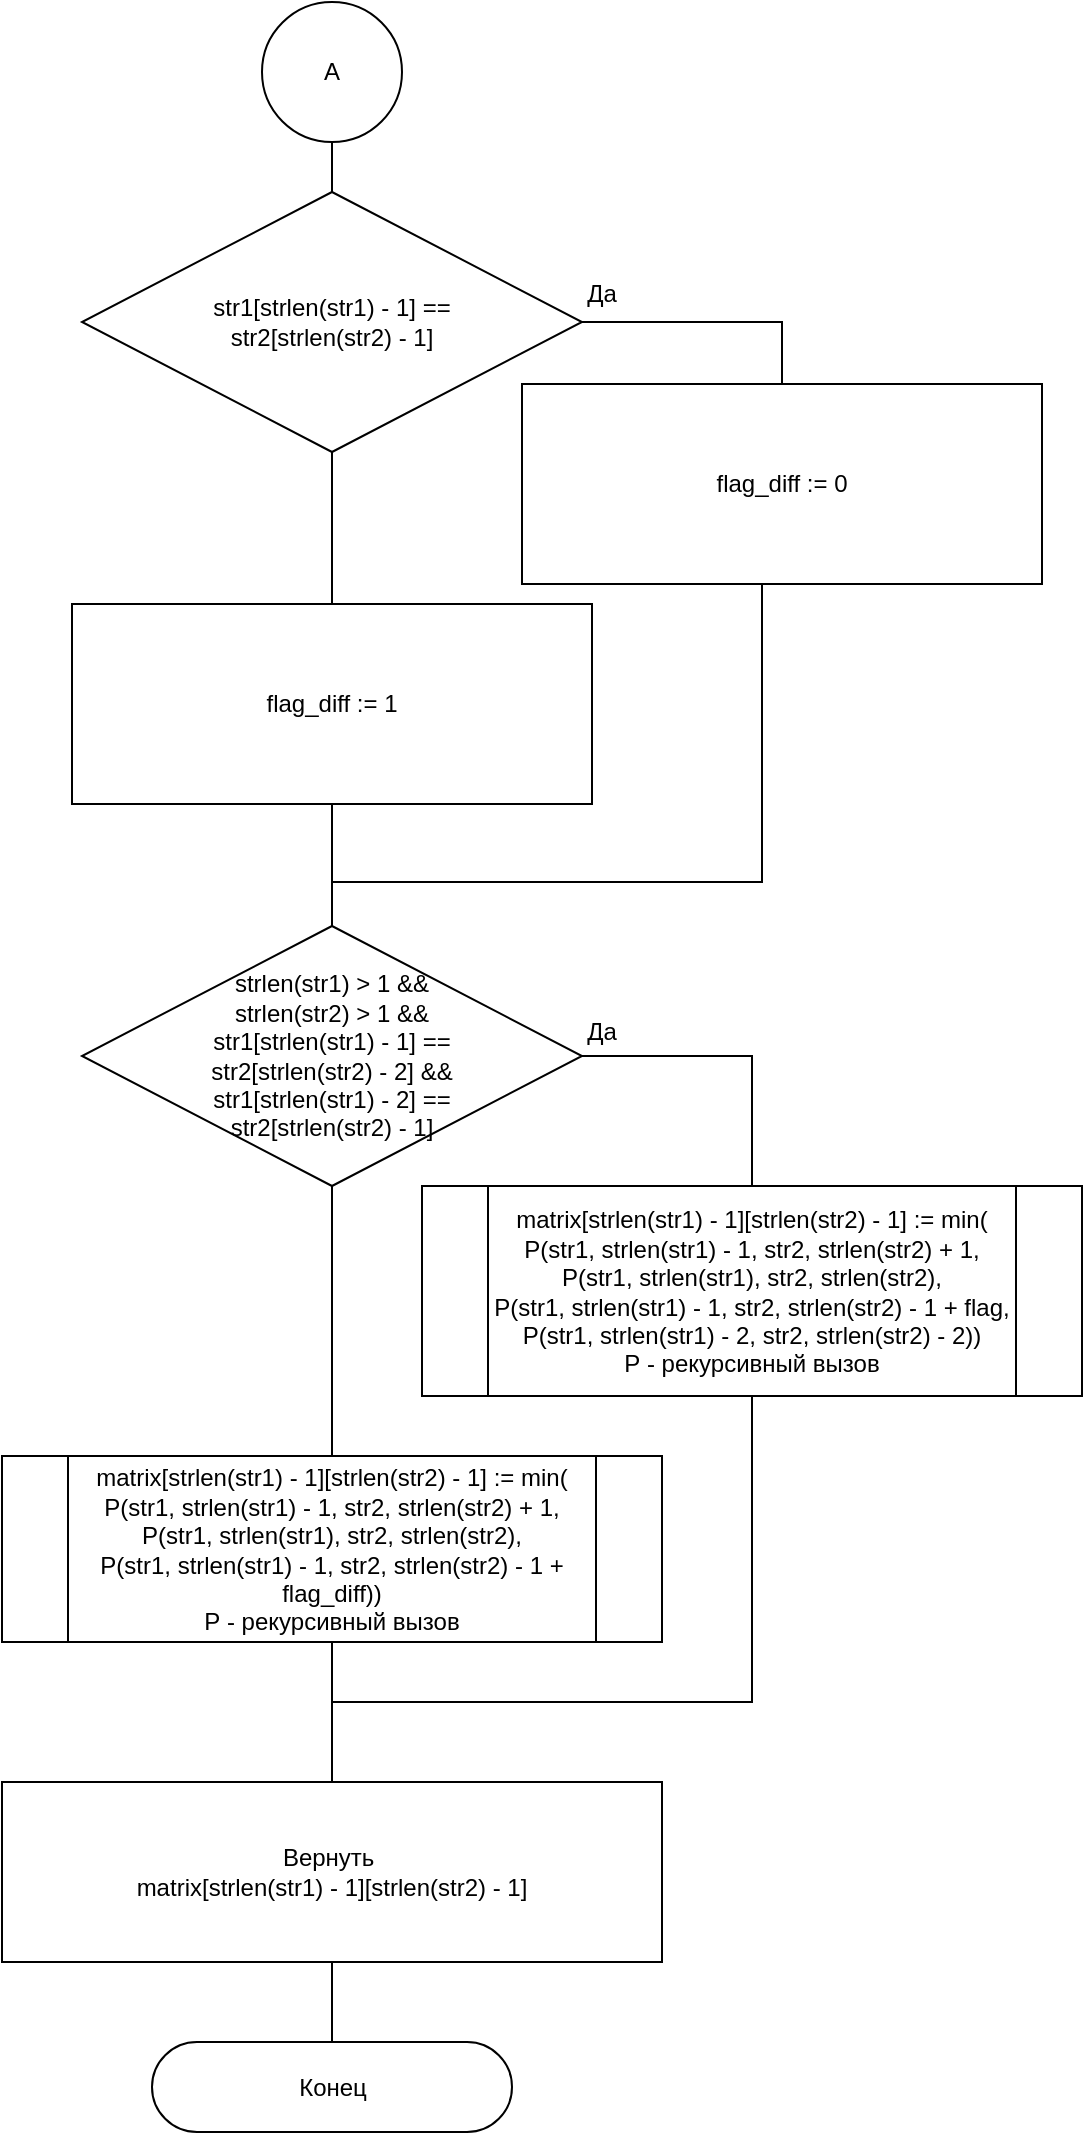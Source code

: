 <mxfile version="20.6.0" type="device"><diagram id="nd9AMwRlsaIFyyM3BXDJ" name="Страница 1"><mxGraphModel dx="1422" dy="772" grid="1" gridSize="10" guides="1" tooltips="1" connect="1" arrows="1" fold="1" page="1" pageScale="1" pageWidth="827" pageHeight="1169" math="0" shadow="0"><root><mxCell id="0"/><mxCell id="1" parent="0"/><mxCell id="_bEExqUFtz-eL5GTrEJ--1" style="edgeStyle=orthogonalEdgeStyle;rounded=0;orthogonalLoop=1;jettySize=auto;html=1;exitX=1;exitY=0.5;exitDx=0;exitDy=0;entryX=0.5;entryY=0;entryDx=0;entryDy=0;endArrow=none;endFill=0;" edge="1" parent="1" source="_bEExqUFtz-eL5GTrEJ--3" target="_bEExqUFtz-eL5GTrEJ--6"><mxGeometry relative="1" as="geometry"><mxPoint x="430" y="1047.0" as="targetPoint"/></mxGeometry></mxCell><mxCell id="_bEExqUFtz-eL5GTrEJ--2" style="edgeStyle=orthogonalEdgeStyle;rounded=0;orthogonalLoop=1;jettySize=auto;html=1;exitX=0.5;exitY=1;exitDx=0;exitDy=0;entryX=0.5;entryY=0;entryDx=0;entryDy=0;endArrow=none;endFill=0;" edge="1" parent="1" source="_bEExqUFtz-eL5GTrEJ--3" target="_bEExqUFtz-eL5GTrEJ--10"><mxGeometry relative="1" as="geometry"/></mxCell><mxCell id="_bEExqUFtz-eL5GTrEJ--3" value="strlen(str1) &amp;gt; 1 &amp;amp;&amp;amp;&lt;br&gt;strlen(str2) &amp;gt; 1 &amp;amp;&amp;amp;&lt;br&gt;str1[strlen(str1) - 1] ==&lt;br&gt;str2[strlen(str2) - 2] &amp;amp;&amp;amp;&lt;br&gt;str1[strlen(str1) - 2] ==&lt;br&gt;str2[strlen(str2) - 1]" style="rhombus;whiteSpace=wrap;html=1;shadow=0;" vertex="1" parent="1"><mxGeometry x="220" y="482" width="250" height="130" as="geometry"/></mxCell><mxCell id="_bEExqUFtz-eL5GTrEJ--4" value="Да" style="text;html=1;strokeColor=none;fillColor=none;align=center;verticalAlign=middle;whiteSpace=wrap;rounded=0;shadow=0;" vertex="1" parent="1"><mxGeometry x="450" y="520" width="60" height="30" as="geometry"/></mxCell><mxCell id="_bEExqUFtz-eL5GTrEJ--5" style="edgeStyle=orthogonalEdgeStyle;rounded=0;orthogonalLoop=1;jettySize=auto;html=1;exitX=0.5;exitY=1;exitDx=0;exitDy=0;entryX=0.5;entryY=0;entryDx=0;entryDy=0;endArrow=none;endFill=0;" edge="1" parent="1" source="_bEExqUFtz-eL5GTrEJ--6" target="_bEExqUFtz-eL5GTrEJ--20"><mxGeometry relative="1" as="geometry"><Array as="points"><mxPoint x="555" y="870"/><mxPoint x="345" y="870"/></Array></mxGeometry></mxCell><mxCell id="_bEExqUFtz-eL5GTrEJ--6" value="matrix[strlen(str1) - 1][strlen(str2) - 1] :=&amp;nbsp;min(&lt;br&gt;Р(str1, strlen(str1) - 1, str2, strlen(str2) + 1,&lt;br&gt;Р(str1, strlen(str1), str2, strlen(str2),&lt;br&gt;Р(str1, strlen(str1) - 1, str2, strlen(str2) - 1 + flag,&lt;br&gt;Р(str1, strlen(str1) - 2, str2, strlen(str2) - 2))&lt;br&gt;Р - рекурсивный вызов" style="shape=process;whiteSpace=wrap;html=1;backgroundOutline=1;" vertex="1" parent="1"><mxGeometry x="390" y="612" width="330" height="105" as="geometry"/></mxCell><mxCell id="_bEExqUFtz-eL5GTrEJ--7" style="edgeStyle=orthogonalEdgeStyle;rounded=0;orthogonalLoop=1;jettySize=auto;html=1;exitX=0.5;exitY=1;exitDx=0;exitDy=0;entryX=0.5;entryY=0;entryDx=0;entryDy=0;endArrow=none;endFill=0;" edge="1" parent="1" source="_bEExqUFtz-eL5GTrEJ--8" target="_bEExqUFtz-eL5GTrEJ--13"><mxGeometry relative="1" as="geometry"/></mxCell><mxCell id="_bEExqUFtz-eL5GTrEJ--8" value="А" style="ellipse;whiteSpace=wrap;html=1;aspect=fixed;" vertex="1" parent="1"><mxGeometry x="310" y="20" width="70" height="70" as="geometry"/></mxCell><mxCell id="_bEExqUFtz-eL5GTrEJ--9" style="edgeStyle=orthogonalEdgeStyle;rounded=0;orthogonalLoop=1;jettySize=auto;html=1;exitX=0.5;exitY=1;exitDx=0;exitDy=0;entryX=0.5;entryY=0;entryDx=0;entryDy=0;endArrow=none;endFill=0;" edge="1" parent="1" source="_bEExqUFtz-eL5GTrEJ--10" target="_bEExqUFtz-eL5GTrEJ--20"><mxGeometry relative="1" as="geometry"/></mxCell><mxCell id="_bEExqUFtz-eL5GTrEJ--10" value="matrix[strlen(str1) - 1][strlen(str2) - 1] :=&amp;nbsp;min(&lt;br&gt;Р(str1, strlen(str1) - 1, str2, strlen(str2) + 1,&lt;br&gt;Р(str1, strlen(str1), str2, strlen(str2),&lt;br&gt;Р(str1, strlen(str1) - 1, str2, strlen(str2) - 1 + flag_diff))&lt;br&gt;Р - рекурсивный вызов" style="shape=process;whiteSpace=wrap;html=1;backgroundOutline=1;" vertex="1" parent="1"><mxGeometry x="180" y="747" width="330" height="93" as="geometry"/></mxCell><mxCell id="_bEExqUFtz-eL5GTrEJ--11" style="edgeStyle=orthogonalEdgeStyle;rounded=0;orthogonalLoop=1;jettySize=auto;html=1;exitX=1;exitY=0.5;exitDx=0;exitDy=0;entryX=0.5;entryY=0;entryDx=0;entryDy=0;endArrow=none;endFill=0;" edge="1" parent="1" source="_bEExqUFtz-eL5GTrEJ--13" target="_bEExqUFtz-eL5GTrEJ--16"><mxGeometry relative="1" as="geometry"/></mxCell><mxCell id="_bEExqUFtz-eL5GTrEJ--12" value="" style="edgeStyle=orthogonalEdgeStyle;rounded=0;orthogonalLoop=1;jettySize=auto;html=1;endArrow=none;endFill=0;" edge="1" parent="1" source="_bEExqUFtz-eL5GTrEJ--13" target="_bEExqUFtz-eL5GTrEJ--18"><mxGeometry relative="1" as="geometry"/></mxCell><mxCell id="_bEExqUFtz-eL5GTrEJ--13" value="&lt;div&gt;str1[strlen(str1) - 1] ==&lt;/div&gt;&lt;div&gt;str2[strlen(str2) - 1]&lt;/div&gt;" style="rhombus;whiteSpace=wrap;html=1;shadow=0;" vertex="1" parent="1"><mxGeometry x="220" y="115" width="250" height="130" as="geometry"/></mxCell><mxCell id="_bEExqUFtz-eL5GTrEJ--14" value="Да" style="text;html=1;strokeColor=none;fillColor=none;align=center;verticalAlign=middle;whiteSpace=wrap;rounded=0;shadow=0;" vertex="1" parent="1"><mxGeometry x="450" y="151" width="60" height="30" as="geometry"/></mxCell><mxCell id="_bEExqUFtz-eL5GTrEJ--15" style="edgeStyle=orthogonalEdgeStyle;rounded=0;orthogonalLoop=1;jettySize=auto;html=1;exitX=0.5;exitY=1;exitDx=0;exitDy=0;entryX=0.5;entryY=0;entryDx=0;entryDy=0;endArrow=none;endFill=0;" edge="1" parent="1" source="_bEExqUFtz-eL5GTrEJ--16" target="_bEExqUFtz-eL5GTrEJ--3"><mxGeometry relative="1" as="geometry"><Array as="points"><mxPoint x="560" y="460"/><mxPoint x="345" y="460"/></Array></mxGeometry></mxCell><mxCell id="_bEExqUFtz-eL5GTrEJ--16" value="flag_diff := 0" style="rounded=0;whiteSpace=wrap;html=1;" vertex="1" parent="1"><mxGeometry x="440" y="211" width="260" height="100" as="geometry"/></mxCell><mxCell id="_bEExqUFtz-eL5GTrEJ--17" style="edgeStyle=orthogonalEdgeStyle;rounded=0;orthogonalLoop=1;jettySize=auto;html=1;exitX=0.5;exitY=1;exitDx=0;exitDy=0;entryX=0.5;entryY=0;entryDx=0;entryDy=0;endArrow=none;endFill=0;" edge="1" parent="1" source="_bEExqUFtz-eL5GTrEJ--18" target="_bEExqUFtz-eL5GTrEJ--3"><mxGeometry relative="1" as="geometry"><Array as="points"><mxPoint x="345" y="421"/></Array></mxGeometry></mxCell><mxCell id="_bEExqUFtz-eL5GTrEJ--18" value="flag_diff := 1" style="rounded=0;whiteSpace=wrap;html=1;" vertex="1" parent="1"><mxGeometry x="215" y="321" width="260" height="100" as="geometry"/></mxCell><mxCell id="_bEExqUFtz-eL5GTrEJ--19" style="edgeStyle=orthogonalEdgeStyle;rounded=0;orthogonalLoop=1;jettySize=auto;html=1;exitX=0.5;exitY=1;exitDx=0;exitDy=0;entryX=0.5;entryY=0.5;entryDx=0;entryDy=-22.5;entryPerimeter=0;endArrow=none;endFill=0;" edge="1" parent="1" source="_bEExqUFtz-eL5GTrEJ--20" target="_bEExqUFtz-eL5GTrEJ--21"><mxGeometry relative="1" as="geometry"/></mxCell><mxCell id="_bEExqUFtz-eL5GTrEJ--20" value="Вернуть&amp;nbsp;&lt;br&gt;matrix[strlen(str1) - 1][strlen(str2) - 1]" style="rounded=0;whiteSpace=wrap;html=1;" vertex="1" parent="1"><mxGeometry x="180" y="910" width="330" height="90" as="geometry"/></mxCell><mxCell id="_bEExqUFtz-eL5GTrEJ--21" value="Конец" style="html=1;dashed=0;whitespace=wrap;shape=mxgraph.dfd.start" vertex="1" parent="1"><mxGeometry x="255" y="1040" width="180" height="45" as="geometry"/></mxCell></root></mxGraphModel></diagram></mxfile>